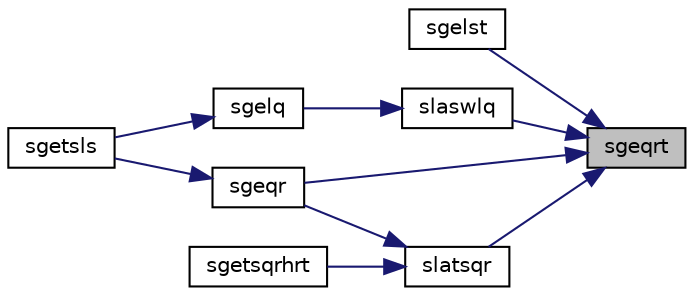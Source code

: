 digraph "sgeqrt"
{
 // LATEX_PDF_SIZE
  edge [fontname="Helvetica",fontsize="10",labelfontname="Helvetica",labelfontsize="10"];
  node [fontname="Helvetica",fontsize="10",shape=record];
  rankdir="RL";
  Node1 [label="sgeqrt",height=0.2,width=0.4,color="black", fillcolor="grey75", style="filled", fontcolor="black",tooltip="SGEQRT"];
  Node1 -> Node2 [dir="back",color="midnightblue",fontsize="10",style="solid",fontname="Helvetica"];
  Node2 [label="sgelst",height=0.2,width=0.4,color="black", fillcolor="white", style="filled",URL="$sgelst_8f.html#ac636617800cd2364aa30952dcd6b8c3e",tooltip="SGELST solves overdetermined or underdetermined systems for GE matrices using QR or LQ factorization ..."];
  Node1 -> Node3 [dir="back",color="midnightblue",fontsize="10",style="solid",fontname="Helvetica"];
  Node3 [label="sgeqr",height=0.2,width=0.4,color="black", fillcolor="white", style="filled",URL="$sgeqr_8f.html#aca46dded9a8ac2155d64d788f99277a3",tooltip="SGEQR"];
  Node3 -> Node4 [dir="back",color="midnightblue",fontsize="10",style="solid",fontname="Helvetica"];
  Node4 [label="sgetsls",height=0.2,width=0.4,color="black", fillcolor="white", style="filled",URL="$sgetsls_8f.html#a6208039df0bf345b9befcf55a4ceaef3",tooltip="SGETSLS"];
  Node1 -> Node5 [dir="back",color="midnightblue",fontsize="10",style="solid",fontname="Helvetica"];
  Node5 [label="slaswlq",height=0.2,width=0.4,color="black", fillcolor="white", style="filled",URL="$slaswlq_8f.html#a4bd97cd60dc6820636a2e775a0a7202e",tooltip="SLASWLQ"];
  Node5 -> Node6 [dir="back",color="midnightblue",fontsize="10",style="solid",fontname="Helvetica"];
  Node6 [label="sgelq",height=0.2,width=0.4,color="black", fillcolor="white", style="filled",URL="$sgelq_8f.html#a6a3c52e71695b484914e7e2a9fc944cb",tooltip="SGELQ"];
  Node6 -> Node4 [dir="back",color="midnightblue",fontsize="10",style="solid",fontname="Helvetica"];
  Node1 -> Node7 [dir="back",color="midnightblue",fontsize="10",style="solid",fontname="Helvetica"];
  Node7 [label="slatsqr",height=0.2,width=0.4,color="black", fillcolor="white", style="filled",URL="$slatsqr_8f.html#a3ce58fd292be1e70670094359c612b9f",tooltip="SLATSQR"];
  Node7 -> Node3 [dir="back",color="midnightblue",fontsize="10",style="solid",fontname="Helvetica"];
  Node7 -> Node8 [dir="back",color="midnightblue",fontsize="10",style="solid",fontname="Helvetica"];
  Node8 [label="sgetsqrhrt",height=0.2,width=0.4,color="black", fillcolor="white", style="filled",URL="$sgetsqrhrt_8f.html#aa9b1c34bb9a3e6ffb4de0b144539777b",tooltip="SGETSQRHRT"];
}
